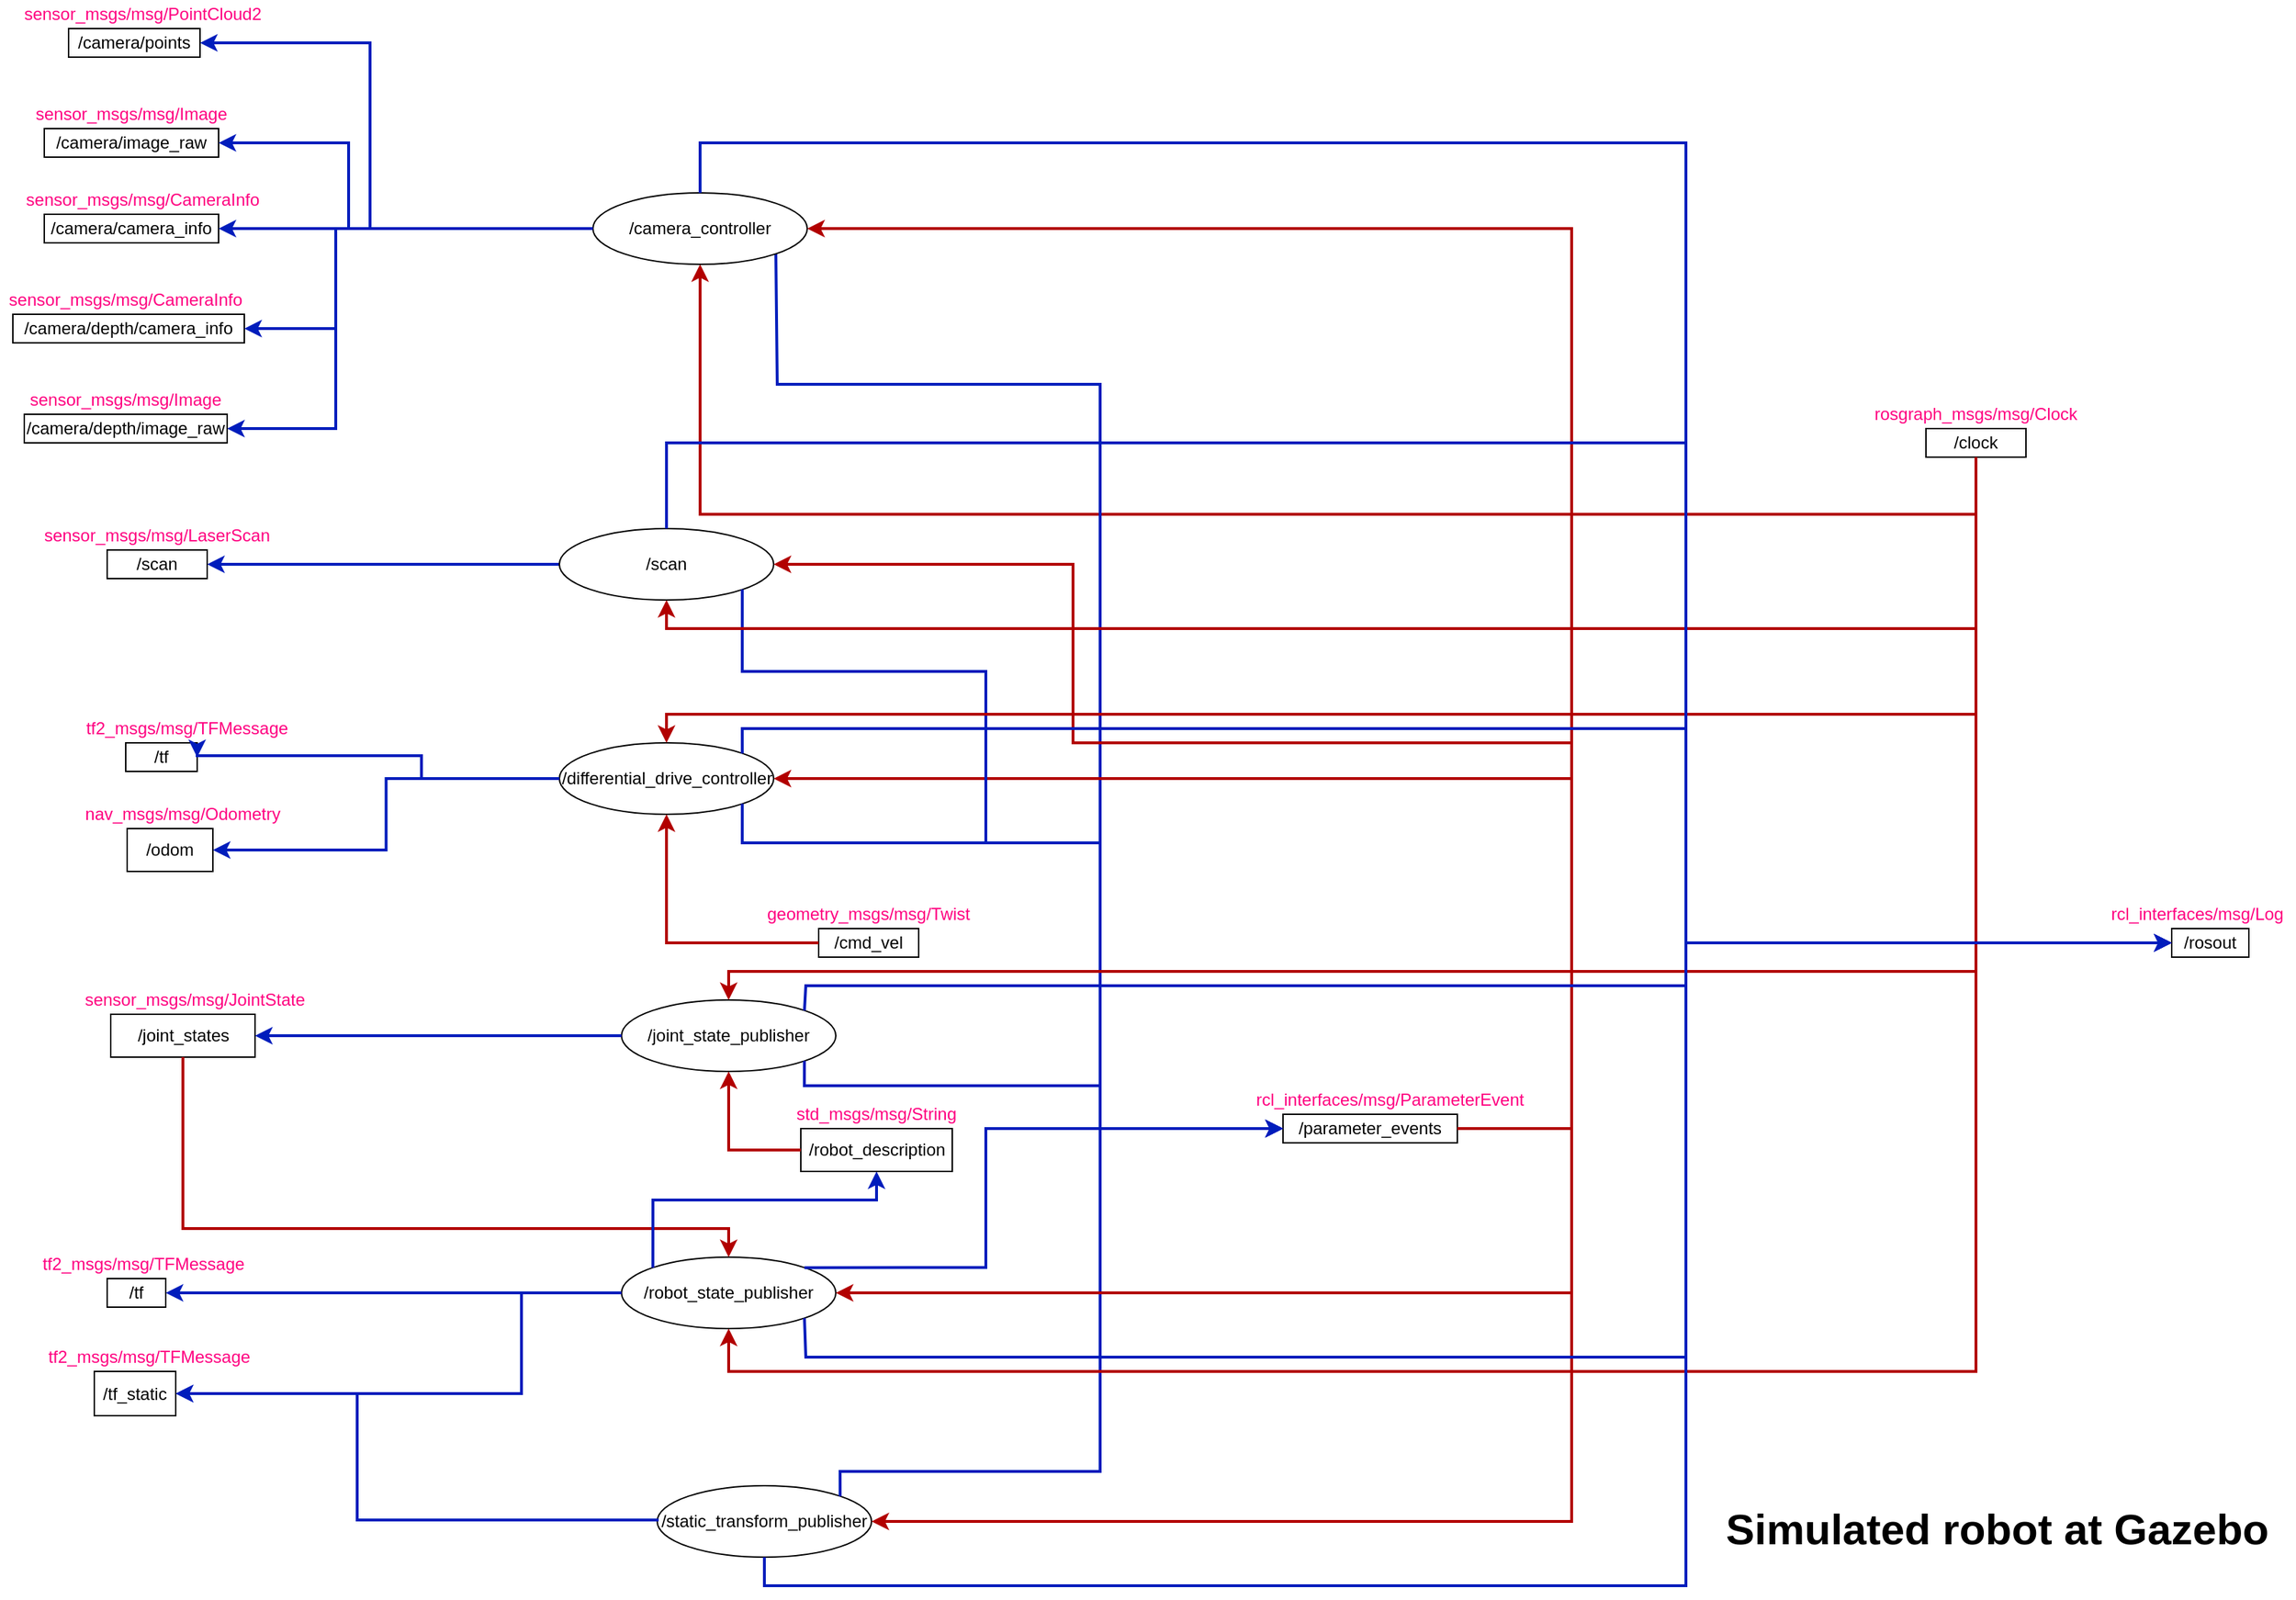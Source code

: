 <mxfile version="23.0.2" type="device">
  <diagram id="Xx9E0T2Yht3KkegQIIjF" name="Page-1">
    <mxGraphModel dx="2347" dy="1409" grid="1" gridSize="10" guides="1" tooltips="1" connect="1" arrows="1" fold="1" page="1" pageScale="1" pageWidth="827" pageHeight="1169" math="0" shadow="0">
      <root>
        <mxCell id="0" />
        <mxCell id="1" parent="0" />
        <mxCell id="ATFC-mPNL5_b1RBavr3u-8" value="&lt;span style=&quot;font-size: 30px;&quot;&gt;&lt;b style=&quot;font-size: 30px;&quot;&gt;Simulated robot at Gazebo&lt;/b&gt;&lt;/span&gt;" style="text;html=1;strokeColor=none;fillColor=none;align=center;verticalAlign=middle;whiteSpace=wrap;rounded=0;fontSize=30;" parent="1" vertex="1">
          <mxGeometry x="1241" y="1060" width="394" height="60" as="geometry" />
        </mxCell>
        <mxCell id="5PvRvrnBs6BkQdJpTkBt-158" style="edgeStyle=orthogonalEdgeStyle;curved=0;rounded=0;orthogonalLoop=1;jettySize=auto;html=1;exitX=0;exitY=0.5;exitDx=0;exitDy=0;strokeWidth=2;fillColor=#0050ef;strokeColor=#001DBC;entryX=1;entryY=0.5;entryDx=0;entryDy=0;" parent="1" source="5PvRvrnBs6BkQdJpTkBt-2" target="5PvRvrnBs6BkQdJpTkBt-61" edge="1">
          <mxGeometry relative="1" as="geometry">
            <mxPoint x="223.75" y="360" as="targetPoint" />
            <Array as="points">
              <mxPoint x="215" y="415" />
              <mxPoint x="215" y="415" />
            </Array>
          </mxGeometry>
        </mxCell>
        <mxCell id="5PvRvrnBs6BkQdJpTkBt-2" value="" style="ellipse;whiteSpace=wrap;html=1;strokeWidth=1;" parent="1" vertex="1">
          <mxGeometry x="431.5" y="390" width="150" height="50" as="geometry" />
        </mxCell>
        <mxCell id="5PvRvrnBs6BkQdJpTkBt-3" value="/scan" style="text;html=1;strokeColor=none;fillColor=none;align=center;verticalAlign=middle;whiteSpace=wrap;rounded=0;" parent="1" vertex="1">
          <mxGeometry x="464" y="405" width="85" height="20" as="geometry" />
        </mxCell>
        <mxCell id="5PvRvrnBs6BkQdJpTkBt-159" style="edgeStyle=orthogonalEdgeStyle;curved=0;rounded=0;orthogonalLoop=1;jettySize=auto;html=1;strokeWidth=2;fillColor=#e51400;strokeColor=#B20000;exitX=0.5;exitY=1;exitDx=0;exitDy=0;entryX=0.5;entryY=1;entryDx=0;entryDy=0;" parent="1" source="WkDUcd401ZdPSmuAqSBH-52" target="WkDUcd401ZdPSmuAqSBH-31" edge="1">
          <mxGeometry relative="1" as="geometry">
            <Array as="points">
              <mxPoint x="1423" y="380" />
              <mxPoint x="530" y="380" />
            </Array>
            <mxPoint x="1510" y="425" as="sourcePoint" />
            <mxPoint x="1160" y="425" as="targetPoint" />
          </mxGeometry>
        </mxCell>
        <mxCell id="5PvRvrnBs6BkQdJpTkBt-61" value="&lt;div style=&quot;text-align: left&quot;&gt;&lt;span&gt;&lt;font face=&quot;calibri, calibri_embeddedfont, calibri_msfontservice, sans-serif&quot;&gt;/scan&lt;/font&gt;&lt;/span&gt;&lt;/div&gt;" style="rounded=0;whiteSpace=wrap;html=1;" parent="1" vertex="1">
          <mxGeometry x="115" y="405" width="70" height="20" as="geometry" />
        </mxCell>
        <mxCell id="5PvRvrnBs6BkQdJpTkBt-62" value="sensor_msgs/msg/LaserScan" style="text;html=1;strokeColor=none;fillColor=none;align=center;verticalAlign=middle;whiteSpace=wrap;rounded=0;fontColor=#FF0080;" parent="1" vertex="1">
          <mxGeometry x="67" y="385" width="166" height="20" as="geometry" />
        </mxCell>
        <mxCell id="5PvRvrnBs6BkQdJpTkBt-170" style="edgeStyle=orthogonalEdgeStyle;curved=1;rounded=0;orthogonalLoop=1;jettySize=auto;html=1;exitX=1;exitY=0.75;exitDx=0;exitDy=0;entryX=1.013;entryY=0.344;entryDx=0;entryDy=0;entryPerimeter=0;strokeWidth=2;fillColor=#e51400;strokeColor=#B20000;" parent="1" edge="1">
          <mxGeometry relative="1" as="geometry">
            <Array as="points">
              <mxPoint x="940" y="820" />
              <mxPoint x="940" y="883" />
            </Array>
            <mxPoint x="890.04" y="882.98" as="targetPoint" />
          </mxGeometry>
        </mxCell>
        <mxCell id="WkDUcd401ZdPSmuAqSBH-6" value="/differential_drive_controller" style="ellipse;whiteSpace=wrap;html=1;strokeWidth=1;" parent="1" vertex="1">
          <mxGeometry x="431.5" y="540" width="150" height="50" as="geometry" />
        </mxCell>
        <mxCell id="WkDUcd401ZdPSmuAqSBH-11" value="/odom" style="rounded=0;whiteSpace=wrap;html=1;" parent="1" vertex="1">
          <mxGeometry x="129" y="600" width="60" height="30" as="geometry" />
        </mxCell>
        <mxCell id="WkDUcd401ZdPSmuAqSBH-13" value="nav_msgs/msg/Odometry" style="text;html=1;strokeColor=none;fillColor=none;align=center;verticalAlign=middle;whiteSpace=wrap;rounded=0;fontColor=#FF0080;" parent="1" vertex="1">
          <mxGeometry x="85" y="580" width="166" height="20" as="geometry" />
        </mxCell>
        <mxCell id="WkDUcd401ZdPSmuAqSBH-14" value="/tf" style="rounded=0;whiteSpace=wrap;html=1;" parent="1" vertex="1">
          <mxGeometry x="128" y="540" width="50" height="20" as="geometry" />
        </mxCell>
        <mxCell id="WkDUcd401ZdPSmuAqSBH-16" value="tf2_msgs/msg/TFMessage" style="text;html=1;strokeColor=none;fillColor=none;align=center;verticalAlign=middle;whiteSpace=wrap;rounded=0;fontColor=#FF0080;" parent="1" vertex="1">
          <mxGeometry x="88" y="520" width="166" height="20" as="geometry" />
        </mxCell>
        <mxCell id="WkDUcd401ZdPSmuAqSBH-23" style="edgeStyle=orthogonalEdgeStyle;curved=0;rounded=0;orthogonalLoop=1;jettySize=auto;html=1;strokeWidth=2;fillColor=#0050ef;strokeColor=#001DBC;entryX=0;entryY=0.5;entryDx=0;entryDy=0;exitX=1;exitY=1;exitDx=0;exitDy=0;" parent="1" source="WkDUcd401ZdPSmuAqSBH-31" target="WkDUcd401ZdPSmuAqSBH-54" edge="1">
          <mxGeometry relative="1" as="geometry">
            <mxPoint x="844" y="289.23" as="targetPoint" />
            <Array as="points">
              <mxPoint x="584" y="289" />
              <mxPoint x="810" y="289" />
              <mxPoint x="810" y="810" />
            </Array>
            <mxPoint x="570" y="280" as="sourcePoint" />
          </mxGeometry>
        </mxCell>
        <mxCell id="WkDUcd401ZdPSmuAqSBH-31" value="/camera_controller" style="ellipse;whiteSpace=wrap;html=1;strokeWidth=1;" parent="1" vertex="1">
          <mxGeometry x="455" y="155" width="150" height="50" as="geometry" />
        </mxCell>
        <mxCell id="WkDUcd401ZdPSmuAqSBH-33" value="/camera/camera_info" style="rounded=0;whiteSpace=wrap;html=1;" parent="1" vertex="1">
          <mxGeometry x="71" y="170" width="122" height="20" as="geometry" />
        </mxCell>
        <mxCell id="WkDUcd401ZdPSmuAqSBH-34" value="sensor_msgs/msg/CameraInfo" style="text;html=1;strokeColor=none;fillColor=none;align=center;verticalAlign=middle;whiteSpace=wrap;rounded=0;fontColor=#FF0080;" parent="1" vertex="1">
          <mxGeometry x="57" y="150" width="166" height="20" as="geometry" />
        </mxCell>
        <mxCell id="WkDUcd401ZdPSmuAqSBH-35" value="/camera/depth/camera_info" style="rounded=0;whiteSpace=wrap;html=1;" parent="1" vertex="1">
          <mxGeometry x="49" y="240" width="162" height="20" as="geometry" />
        </mxCell>
        <mxCell id="WkDUcd401ZdPSmuAqSBH-36" value="sensor_msgs/msg/CameraInfo" style="text;html=1;strokeColor=none;fillColor=none;align=center;verticalAlign=middle;whiteSpace=wrap;rounded=0;fontColor=#FF0080;" parent="1" vertex="1">
          <mxGeometry x="45" y="220" width="166" height="20" as="geometry" />
        </mxCell>
        <mxCell id="WkDUcd401ZdPSmuAqSBH-37" value="/camera/depth/image_raw" style="rounded=0;whiteSpace=wrap;html=1;" parent="1" vertex="1">
          <mxGeometry x="57" y="310" width="142" height="20" as="geometry" />
        </mxCell>
        <mxCell id="WkDUcd401ZdPSmuAqSBH-38" value="sensor_msgs/msg/Image" style="text;html=1;strokeColor=none;fillColor=none;align=center;verticalAlign=middle;whiteSpace=wrap;rounded=0;fontColor=#FF0080;" parent="1" vertex="1">
          <mxGeometry x="45" y="290" width="166" height="20" as="geometry" />
        </mxCell>
        <mxCell id="WkDUcd401ZdPSmuAqSBH-39" value="/camera/image_raw" style="rounded=0;whiteSpace=wrap;html=1;" parent="1" vertex="1">
          <mxGeometry x="71" y="110" width="122" height="20" as="geometry" />
        </mxCell>
        <mxCell id="WkDUcd401ZdPSmuAqSBH-40" value="sensor_msgs/msg/Image" style="text;html=1;strokeColor=none;fillColor=none;align=center;verticalAlign=middle;whiteSpace=wrap;rounded=0;fontColor=#FF0080;" parent="1" vertex="1">
          <mxGeometry x="49" y="90" width="166" height="20" as="geometry" />
        </mxCell>
        <mxCell id="WkDUcd401ZdPSmuAqSBH-41" value="/camera/points" style="rounded=0;whiteSpace=wrap;html=1;" parent="1" vertex="1">
          <mxGeometry x="88" y="40" width="92" height="20" as="geometry" />
        </mxCell>
        <mxCell id="WkDUcd401ZdPSmuAqSBH-42" value="sensor_msgs/msg/PointCloud2" style="text;html=1;strokeColor=none;fillColor=none;align=center;verticalAlign=middle;whiteSpace=wrap;rounded=0;fontColor=#FF0080;" parent="1" vertex="1">
          <mxGeometry x="40.0" y="20" width="200" height="20" as="geometry" />
        </mxCell>
        <mxCell id="WkDUcd401ZdPSmuAqSBH-49" value="/cmd_vel" style="rounded=0;whiteSpace=wrap;html=1;" parent="1" vertex="1">
          <mxGeometry x="613" y="670" width="70" height="20" as="geometry" />
        </mxCell>
        <mxCell id="WkDUcd401ZdPSmuAqSBH-50" value="geometry_msgs/msg/Twist" style="text;html=1;strokeColor=none;fillColor=none;align=center;verticalAlign=middle;whiteSpace=wrap;rounded=0;fontColor=#FF0080;" parent="1" vertex="1">
          <mxGeometry x="565" y="650" width="166" height="20" as="geometry" />
        </mxCell>
        <mxCell id="WkDUcd401ZdPSmuAqSBH-51" style="edgeStyle=orthogonalEdgeStyle;curved=0;rounded=0;orthogonalLoop=1;jettySize=auto;html=1;strokeWidth=2;fillColor=#e51400;strokeColor=#B20000;entryX=0.5;entryY=1;entryDx=0;entryDy=0;exitX=0;exitY=0.5;exitDx=0;exitDy=0;" parent="1" source="WkDUcd401ZdPSmuAqSBH-49" target="WkDUcd401ZdPSmuAqSBH-6" edge="1">
          <mxGeometry relative="1" as="geometry">
            <Array as="points">
              <mxPoint x="507" y="680" />
            </Array>
            <mxPoint x="595" y="700" as="sourcePoint" />
            <mxPoint x="505" y="620" as="targetPoint" />
          </mxGeometry>
        </mxCell>
        <mxCell id="WkDUcd401ZdPSmuAqSBH-52" value="/clock" style="rounded=0;whiteSpace=wrap;html=1;" parent="1" vertex="1">
          <mxGeometry x="1388" y="320" width="70" height="20" as="geometry" />
        </mxCell>
        <mxCell id="WkDUcd401ZdPSmuAqSBH-53" value="rosgraph_msgs/msg/Clock" style="text;html=1;strokeColor=none;fillColor=none;align=center;verticalAlign=middle;whiteSpace=wrap;rounded=0;fontColor=#FF0080;" parent="1" vertex="1">
          <mxGeometry x="1340" y="300" width="166" height="20" as="geometry" />
        </mxCell>
        <mxCell id="WkDUcd401ZdPSmuAqSBH-54" value="/parameter_events" style="rounded=0;whiteSpace=wrap;html=1;" parent="1" vertex="1">
          <mxGeometry x="938" y="800" width="122" height="20" as="geometry" />
        </mxCell>
        <mxCell id="WkDUcd401ZdPSmuAqSBH-55" value="rcl_interfaces/msg/ParameterEvent" style="text;html=1;strokeColor=none;fillColor=none;align=center;verticalAlign=middle;whiteSpace=wrap;rounded=0;fontColor=#FF0080;" parent="1" vertex="1">
          <mxGeometry x="908" y="780" width="210" height="20" as="geometry" />
        </mxCell>
        <mxCell id="WkDUcd401ZdPSmuAqSBH-66" style="edgeStyle=orthogonalEdgeStyle;curved=0;rounded=0;orthogonalLoop=1;jettySize=auto;html=1;strokeWidth=2;fillColor=#0050ef;strokeColor=#001DBC;entryX=1;entryY=0.5;entryDx=0;entryDy=0;exitX=0;exitY=0.5;exitDx=0;exitDy=0;" parent="1" source="WkDUcd401ZdPSmuAqSBH-31" target="WkDUcd401ZdPSmuAqSBH-39" edge="1">
          <mxGeometry relative="1" as="geometry">
            <mxPoint x="224.0" y="119.5" as="targetPoint" />
            <Array as="points">
              <mxPoint x="284" y="180" />
              <mxPoint x="284" y="120" />
            </Array>
            <mxPoint x="435" y="150" as="sourcePoint" />
          </mxGeometry>
        </mxCell>
        <mxCell id="WkDUcd401ZdPSmuAqSBH-67" style="edgeStyle=orthogonalEdgeStyle;curved=0;rounded=0;orthogonalLoop=1;jettySize=auto;html=1;strokeWidth=2;fillColor=#0050ef;strokeColor=#001DBC;exitX=0;exitY=0.5;exitDx=0;exitDy=0;entryX=1;entryY=0.5;entryDx=0;entryDy=0;" parent="1" source="WkDUcd401ZdPSmuAqSBH-31" target="WkDUcd401ZdPSmuAqSBH-33" edge="1">
          <mxGeometry relative="1" as="geometry">
            <mxPoint x="225" y="180" as="targetPoint" />
            <Array as="points">
              <mxPoint x="255" y="180" />
              <mxPoint x="255" y="180" />
            </Array>
            <mxPoint x="415" y="180" as="sourcePoint" />
          </mxGeometry>
        </mxCell>
        <mxCell id="WkDUcd401ZdPSmuAqSBH-68" style="edgeStyle=orthogonalEdgeStyle;curved=0;rounded=0;orthogonalLoop=1;jettySize=auto;html=1;strokeWidth=2;fillColor=#0050ef;strokeColor=#001DBC;entryX=1;entryY=0.5;entryDx=0;entryDy=0;exitX=0;exitY=0.5;exitDx=0;exitDy=0;" parent="1" source="WkDUcd401ZdPSmuAqSBH-31" target="WkDUcd401ZdPSmuAqSBH-35" edge="1">
          <mxGeometry relative="1" as="geometry">
            <mxPoint x="225" y="250" as="targetPoint" />
            <Array as="points">
              <mxPoint x="275" y="180" />
              <mxPoint x="275" y="250" />
            </Array>
            <mxPoint x="525.0" y="249.5" as="sourcePoint" />
          </mxGeometry>
        </mxCell>
        <mxCell id="WkDUcd401ZdPSmuAqSBH-69" style="edgeStyle=orthogonalEdgeStyle;curved=0;rounded=0;orthogonalLoop=1;jettySize=auto;html=1;strokeWidth=2;fillColor=#0050ef;strokeColor=#001DBC;entryX=1;entryY=0.5;entryDx=0;entryDy=0;exitX=0;exitY=0.5;exitDx=0;exitDy=0;" parent="1" source="WkDUcd401ZdPSmuAqSBH-31" target="WkDUcd401ZdPSmuAqSBH-37" edge="1">
          <mxGeometry relative="1" as="geometry">
            <mxPoint x="215.0" y="319.5" as="targetPoint" />
            <Array as="points">
              <mxPoint x="275" y="180" />
              <mxPoint x="275" y="320" />
            </Array>
            <mxPoint x="435" y="200" as="sourcePoint" />
          </mxGeometry>
        </mxCell>
        <mxCell id="WkDUcd401ZdPSmuAqSBH-70" style="edgeStyle=orthogonalEdgeStyle;curved=0;rounded=0;orthogonalLoop=1;jettySize=auto;html=1;strokeWidth=2;fillColor=#0050ef;strokeColor=#001DBC;entryX=1;entryY=0.5;entryDx=0;entryDy=0;exitX=0;exitY=0.5;exitDx=0;exitDy=0;" parent="1" source="WkDUcd401ZdPSmuAqSBH-31" target="WkDUcd401ZdPSmuAqSBH-41" edge="1">
          <mxGeometry relative="1" as="geometry">
            <mxPoint x="239.0" y="49.5" as="targetPoint" />
            <Array as="points">
              <mxPoint x="299" y="180" />
              <mxPoint x="299" y="50" />
            </Array>
            <mxPoint x="525" y="110" as="sourcePoint" />
          </mxGeometry>
        </mxCell>
        <mxCell id="WkDUcd401ZdPSmuAqSBH-71" style="edgeStyle=orthogonalEdgeStyle;curved=0;rounded=0;orthogonalLoop=1;jettySize=auto;html=1;strokeWidth=2;fillColor=#0050ef;strokeColor=#001DBC;entryX=1;entryY=0.5;entryDx=0;entryDy=0;exitX=0;exitY=0.5;exitDx=0;exitDy=0;" parent="1" source="WkDUcd401ZdPSmuAqSBH-6" target="WkDUcd401ZdPSmuAqSBH-14" edge="1">
          <mxGeometry relative="1" as="geometry">
            <mxPoint x="178" y="549.41" as="targetPoint" />
            <Array as="points">
              <mxPoint x="335" y="565" />
              <mxPoint x="335" y="549" />
              <mxPoint x="178" y="549" />
            </Array>
            <mxPoint x="488" y="549.41" as="sourcePoint" />
          </mxGeometry>
        </mxCell>
        <mxCell id="WkDUcd401ZdPSmuAqSBH-72" style="edgeStyle=orthogonalEdgeStyle;curved=0;rounded=0;orthogonalLoop=1;jettySize=auto;html=1;strokeWidth=2;fillColor=#0050ef;strokeColor=#001DBC;entryX=1;entryY=0.5;entryDx=0;entryDy=0;exitX=0;exitY=0.5;exitDx=0;exitDy=0;" parent="1" source="WkDUcd401ZdPSmuAqSBH-6" target="WkDUcd401ZdPSmuAqSBH-11" edge="1">
          <mxGeometry relative="1" as="geometry">
            <mxPoint x="193" y="614.86" as="targetPoint" />
            <Array as="points" />
            <mxPoint x="503" y="614.86" as="sourcePoint" />
          </mxGeometry>
        </mxCell>
        <mxCell id="WkDUcd401ZdPSmuAqSBH-73" value="/joint_state_publisher" style="ellipse;whiteSpace=wrap;html=1;strokeWidth=1;" parent="1" vertex="1">
          <mxGeometry x="475" y="720" width="150" height="50" as="geometry" />
        </mxCell>
        <mxCell id="WkDUcd401ZdPSmuAqSBH-74" value="/joint_states" style="rounded=0;whiteSpace=wrap;html=1;" parent="1" vertex="1">
          <mxGeometry x="117.5" y="730" width="101" height="30" as="geometry" />
        </mxCell>
        <mxCell id="WkDUcd401ZdPSmuAqSBH-75" value="sensor_msgs/msg/JointState&lt;br&gt;" style="text;html=1;strokeColor=none;fillColor=none;align=center;verticalAlign=middle;whiteSpace=wrap;rounded=0;fontColor=#FF0080;" parent="1" vertex="1">
          <mxGeometry x="88" y="710" width="177" height="20" as="geometry" />
        </mxCell>
        <mxCell id="WkDUcd401ZdPSmuAqSBH-76" value="/robot_description" style="rounded=0;whiteSpace=wrap;html=1;" parent="1" vertex="1">
          <mxGeometry x="600.5" y="810" width="106" height="30" as="geometry" />
        </mxCell>
        <mxCell id="WkDUcd401ZdPSmuAqSBH-77" value="std_msgs/msg/String" style="text;html=1;strokeColor=none;fillColor=none;align=center;verticalAlign=middle;whiteSpace=wrap;rounded=0;fontColor=#FF0080;" parent="1" vertex="1">
          <mxGeometry x="565" y="790" width="177" height="20" as="geometry" />
        </mxCell>
        <mxCell id="WkDUcd401ZdPSmuAqSBH-78" style="edgeStyle=orthogonalEdgeStyle;curved=0;rounded=0;orthogonalLoop=1;jettySize=auto;html=1;strokeWidth=2;fillColor=#e51400;strokeColor=#B20000;entryX=0.5;entryY=1;entryDx=0;entryDy=0;exitX=0;exitY=0.5;exitDx=0;exitDy=0;" parent="1" source="WkDUcd401ZdPSmuAqSBH-76" target="WkDUcd401ZdPSmuAqSBH-73" edge="1">
          <mxGeometry relative="1" as="geometry">
            <Array as="points">
              <mxPoint x="550" y="825" />
            </Array>
            <mxPoint x="859" y="890" as="sourcePoint" />
            <mxPoint x="509" y="890" as="targetPoint" />
          </mxGeometry>
        </mxCell>
        <mxCell id="WkDUcd401ZdPSmuAqSBH-79" style="edgeStyle=orthogonalEdgeStyle;curved=0;rounded=0;orthogonalLoop=1;jettySize=auto;html=1;strokeWidth=2;fillColor=#0050ef;strokeColor=#001DBC;entryX=1;entryY=0.5;entryDx=0;entryDy=0;exitX=0;exitY=0.5;exitDx=0;exitDy=0;" parent="1" source="WkDUcd401ZdPSmuAqSBH-73" target="WkDUcd401ZdPSmuAqSBH-74" edge="1">
          <mxGeometry relative="1" as="geometry">
            <mxPoint x="239" y="750" as="targetPoint" />
            <Array as="points">
              <mxPoint x="345" y="745" />
              <mxPoint x="345" y="745" />
            </Array>
            <mxPoint x="549" y="750" as="sourcePoint" />
          </mxGeometry>
        </mxCell>
        <mxCell id="WkDUcd401ZdPSmuAqSBH-80" value="/robot_state_publisher" style="ellipse;whiteSpace=wrap;html=1;strokeWidth=1;" parent="1" vertex="1">
          <mxGeometry x="475" y="900" width="150" height="50" as="geometry" />
        </mxCell>
        <mxCell id="WkDUcd401ZdPSmuAqSBH-81" style="edgeStyle=orthogonalEdgeStyle;curved=0;rounded=0;orthogonalLoop=1;jettySize=auto;html=1;strokeWidth=2;fillColor=#e51400;strokeColor=#B20000;entryX=0.5;entryY=0;entryDx=0;entryDy=0;exitX=0.5;exitY=1;exitDx=0;exitDy=0;" parent="1" source="WkDUcd401ZdPSmuAqSBH-74" target="WkDUcd401ZdPSmuAqSBH-80" edge="1">
          <mxGeometry relative="1" as="geometry">
            <Array as="points">
              <mxPoint x="168" y="880" />
              <mxPoint x="550" y="880" />
            </Array>
            <mxPoint x="295" y="810" as="sourcePoint" />
            <mxPoint x="544.12" y="880" as="targetPoint" />
          </mxGeometry>
        </mxCell>
        <mxCell id="WkDUcd401ZdPSmuAqSBH-82" value="/tf" style="rounded=0;whiteSpace=wrap;html=1;" parent="1" vertex="1">
          <mxGeometry x="115" y="915" width="41" height="20" as="geometry" />
        </mxCell>
        <mxCell id="WkDUcd401ZdPSmuAqSBH-83" value="/tf_static" style="rounded=0;whiteSpace=wrap;html=1;" parent="1" vertex="1">
          <mxGeometry x="106" y="980" width="57" height="31" as="geometry" />
        </mxCell>
        <mxCell id="WkDUcd401ZdPSmuAqSBH-84" value="tf2_msgs/msg/TFMessage" style="text;html=1;strokeColor=none;fillColor=none;align=center;verticalAlign=middle;whiteSpace=wrap;rounded=0;fontColor=#FF0080;" parent="1" vertex="1">
          <mxGeometry x="51.5" y="895" width="177" height="20" as="geometry" />
        </mxCell>
        <mxCell id="WkDUcd401ZdPSmuAqSBH-86" value="tf2_msgs/msg/TFMessage" style="text;html=1;strokeColor=none;fillColor=none;align=center;verticalAlign=middle;whiteSpace=wrap;rounded=0;fontColor=#FF0080;" parent="1" vertex="1">
          <mxGeometry x="56" y="960" width="177" height="20" as="geometry" />
        </mxCell>
        <mxCell id="WkDUcd401ZdPSmuAqSBH-87" style="edgeStyle=orthogonalEdgeStyle;curved=0;rounded=0;orthogonalLoop=1;jettySize=auto;html=1;strokeWidth=2;fillColor=#0050ef;strokeColor=#001DBC;entryX=1;entryY=0.5;entryDx=0;entryDy=0;exitX=0;exitY=0.5;exitDx=0;exitDy=0;" parent="1" source="WkDUcd401ZdPSmuAqSBH-80" target="WkDUcd401ZdPSmuAqSBH-82" edge="1">
          <mxGeometry relative="1" as="geometry">
            <mxPoint x="165" y="924.76" as="targetPoint" />
            <Array as="points" />
            <mxPoint x="475" y="924.76" as="sourcePoint" />
          </mxGeometry>
        </mxCell>
        <mxCell id="WkDUcd401ZdPSmuAqSBH-88" style="edgeStyle=orthogonalEdgeStyle;curved=0;rounded=0;orthogonalLoop=1;jettySize=auto;html=1;strokeWidth=2;fillColor=#0050ef;strokeColor=#001DBC;entryX=0.5;entryY=1;entryDx=0;entryDy=0;exitX=0;exitY=0;exitDx=0;exitDy=0;" parent="1" source="WkDUcd401ZdPSmuAqSBH-80" target="WkDUcd401ZdPSmuAqSBH-76" edge="1">
          <mxGeometry relative="1" as="geometry">
            <mxPoint x="536.12" y="1000" as="targetPoint" />
            <Array as="points">
              <mxPoint x="497" y="860" />
              <mxPoint x="653" y="860" />
            </Array>
            <mxPoint x="590" y="880" as="sourcePoint" />
          </mxGeometry>
        </mxCell>
        <mxCell id="WkDUcd401ZdPSmuAqSBH-89" style="edgeStyle=orthogonalEdgeStyle;curved=0;rounded=0;orthogonalLoop=1;jettySize=auto;html=1;strokeWidth=2;fillColor=#0050ef;strokeColor=#001DBC;entryX=1;entryY=0.5;entryDx=0;entryDy=0;exitX=0;exitY=0.5;exitDx=0;exitDy=0;" parent="1" source="WkDUcd401ZdPSmuAqSBH-80" target="WkDUcd401ZdPSmuAqSBH-83" edge="1">
          <mxGeometry relative="1" as="geometry">
            <mxPoint x="251" y="980" as="targetPoint" />
            <Array as="points">
              <mxPoint x="405" y="925" />
              <mxPoint x="405" y="996" />
            </Array>
            <mxPoint x="561" y="980" as="sourcePoint" />
          </mxGeometry>
        </mxCell>
        <mxCell id="WkDUcd401ZdPSmuAqSBH-90" value="/static_transform_publisher" style="ellipse;whiteSpace=wrap;html=1;strokeWidth=1;" parent="1" vertex="1">
          <mxGeometry x="500" y="1060" width="150" height="50" as="geometry" />
        </mxCell>
        <mxCell id="WkDUcd401ZdPSmuAqSBH-91" style="edgeStyle=orthogonalEdgeStyle;curved=0;rounded=0;orthogonalLoop=1;jettySize=auto;html=1;strokeWidth=2;fillColor=#0050ef;strokeColor=#001DBC;entryX=1;entryY=0.5;entryDx=0;entryDy=0;exitX=0;exitY=0.5;exitDx=0;exitDy=0;" parent="1" source="WkDUcd401ZdPSmuAqSBH-90" target="WkDUcd401ZdPSmuAqSBH-83" edge="1">
          <mxGeometry relative="1" as="geometry">
            <mxPoint x="154" y="1084.52" as="targetPoint" />
            <Array as="points">
              <mxPoint x="290" y="1084" />
              <mxPoint x="290" y="996" />
            </Array>
            <mxPoint x="464" y="1084.52" as="sourcePoint" />
          </mxGeometry>
        </mxCell>
        <mxCell id="WkDUcd401ZdPSmuAqSBH-92" style="edgeStyle=orthogonalEdgeStyle;curved=0;rounded=0;orthogonalLoop=1;jettySize=auto;html=1;strokeWidth=2;fillColor=#e51400;strokeColor=#B20000;entryX=1;entryY=0.5;entryDx=0;entryDy=0;exitX=1;exitY=0.5;exitDx=0;exitDy=0;" parent="1" source="WkDUcd401ZdPSmuAqSBH-54" target="WkDUcd401ZdPSmuAqSBH-90" edge="1">
          <mxGeometry relative="1" as="geometry">
            <Array as="points">
              <mxPoint x="1140" y="810" />
              <mxPoint x="1140" y="1085" />
            </Array>
            <mxPoint x="1050" y="1090" as="sourcePoint" />
            <mxPoint x="700" y="1090" as="targetPoint" />
          </mxGeometry>
        </mxCell>
        <mxCell id="WkDUcd401ZdPSmuAqSBH-93" style="edgeStyle=orthogonalEdgeStyle;curved=0;rounded=0;orthogonalLoop=1;jettySize=auto;html=1;strokeWidth=2;fillColor=#0050ef;strokeColor=#001DBC;entryX=0;entryY=0.5;entryDx=0;entryDy=0;exitX=1;exitY=0;exitDx=0;exitDy=0;" parent="1" source="WkDUcd401ZdPSmuAqSBH-90" target="WkDUcd401ZdPSmuAqSBH-54" edge="1">
          <mxGeometry relative="1" as="geometry">
            <mxPoint x="690" y="950" as="targetPoint" />
            <Array as="points">
              <mxPoint x="628" y="1050" />
              <mxPoint x="810" y="1050" />
              <mxPoint x="810" y="810" />
            </Array>
            <mxPoint x="1000" y="950" as="sourcePoint" />
          </mxGeometry>
        </mxCell>
        <mxCell id="WkDUcd401ZdPSmuAqSBH-94" style="edgeStyle=orthogonalEdgeStyle;curved=0;rounded=0;orthogonalLoop=1;jettySize=auto;html=1;strokeWidth=2;fillColor=#0050ef;strokeColor=#001DBC;entryX=0;entryY=0.5;entryDx=0;entryDy=0;exitX=1;exitY=0;exitDx=0;exitDy=0;" parent="1" source="WkDUcd401ZdPSmuAqSBH-80" target="WkDUcd401ZdPSmuAqSBH-54" edge="1">
          <mxGeometry relative="1" as="geometry">
            <mxPoint x="788" y="719.67" as="targetPoint" />
            <Array as="points">
              <mxPoint x="730" y="907" />
              <mxPoint x="730" y="810" />
            </Array>
            <mxPoint x="1098" y="719.67" as="sourcePoint" />
          </mxGeometry>
        </mxCell>
        <mxCell id="WkDUcd401ZdPSmuAqSBH-95" style="edgeStyle=orthogonalEdgeStyle;curved=0;rounded=0;orthogonalLoop=1;jettySize=auto;html=1;strokeWidth=2;fillColor=#e51400;strokeColor=#B20000;entryX=1;entryY=0.5;entryDx=0;entryDy=0;exitX=1;exitY=0.5;exitDx=0;exitDy=0;" parent="1" source="WkDUcd401ZdPSmuAqSBH-54" target="WkDUcd401ZdPSmuAqSBH-80" edge="1">
          <mxGeometry relative="1" as="geometry">
            <Array as="points">
              <mxPoint x="1140" y="810" />
              <mxPoint x="1140" y="925" />
            </Array>
            <mxPoint x="1060" y="950" as="sourcePoint" />
            <mxPoint x="710" y="950" as="targetPoint" />
          </mxGeometry>
        </mxCell>
        <mxCell id="WkDUcd401ZdPSmuAqSBH-96" style="edgeStyle=orthogonalEdgeStyle;curved=0;rounded=0;orthogonalLoop=1;jettySize=auto;html=1;strokeWidth=2;fillColor=#0050ef;strokeColor=#001DBC;entryX=0;entryY=0.5;entryDx=0;entryDy=0;exitX=1;exitY=1;exitDx=0;exitDy=0;" parent="1" source="WkDUcd401ZdPSmuAqSBH-73" target="WkDUcd401ZdPSmuAqSBH-54" edge="1">
          <mxGeometry relative="1" as="geometry">
            <mxPoint x="788" y="729.05" as="targetPoint" />
            <Array as="points">
              <mxPoint x="603" y="780" />
              <mxPoint x="810" y="780" />
              <mxPoint x="810" y="810" />
            </Array>
            <mxPoint x="1098" y="729.05" as="sourcePoint" />
          </mxGeometry>
        </mxCell>
        <mxCell id="WkDUcd401ZdPSmuAqSBH-97" style="edgeStyle=orthogonalEdgeStyle;curved=0;rounded=0;orthogonalLoop=1;jettySize=auto;html=1;strokeWidth=2;fillColor=#e51400;strokeColor=#B20000;entryX=1;entryY=0.5;entryDx=0;entryDy=0;exitX=1;exitY=0.5;exitDx=0;exitDy=0;" parent="1" source="WkDUcd401ZdPSmuAqSBH-54" target="WkDUcd401ZdPSmuAqSBH-6" edge="1">
          <mxGeometry relative="1" as="geometry">
            <Array as="points">
              <mxPoint x="1140" y="810" />
              <mxPoint x="1140" y="565" />
            </Array>
            <mxPoint x="963" y="560" as="sourcePoint" />
            <mxPoint x="613" y="560" as="targetPoint" />
          </mxGeometry>
        </mxCell>
        <mxCell id="WkDUcd401ZdPSmuAqSBH-98" style="edgeStyle=orthogonalEdgeStyle;curved=0;rounded=0;orthogonalLoop=1;jettySize=auto;html=1;strokeWidth=2;fillColor=#0050ef;strokeColor=#001DBC;entryX=0;entryY=0.5;entryDx=0;entryDy=0;exitX=1;exitY=1;exitDx=0;exitDy=0;" parent="1" source="WkDUcd401ZdPSmuAqSBH-6" target="WkDUcd401ZdPSmuAqSBH-54" edge="1">
          <mxGeometry relative="1" as="geometry">
            <mxPoint x="827" y="670" as="targetPoint" />
            <Array as="points">
              <mxPoint x="560" y="610" />
              <mxPoint x="810" y="610" />
              <mxPoint x="810" y="810" />
            </Array>
            <mxPoint x="1137" y="670" as="sourcePoint" />
          </mxGeometry>
        </mxCell>
        <mxCell id="WkDUcd401ZdPSmuAqSBH-99" style="edgeStyle=orthogonalEdgeStyle;curved=0;rounded=0;orthogonalLoop=1;jettySize=auto;html=1;strokeWidth=2;fillColor=#e51400;strokeColor=#B20000;entryX=1;entryY=0.5;entryDx=0;entryDy=0;exitX=1;exitY=0.5;exitDx=0;exitDy=0;" parent="1" source="WkDUcd401ZdPSmuAqSBH-54" target="5PvRvrnBs6BkQdJpTkBt-2" edge="1">
          <mxGeometry relative="1" as="geometry">
            <Array as="points">
              <mxPoint x="1140" y="810" />
              <mxPoint x="1140" y="540" />
              <mxPoint x="791" y="540" />
              <mxPoint x="791" y="415" />
            </Array>
            <mxPoint x="950.5" y="414.52" as="sourcePoint" />
            <mxPoint x="600.5" y="414.52" as="targetPoint" />
          </mxGeometry>
        </mxCell>
        <mxCell id="WkDUcd401ZdPSmuAqSBH-100" style="edgeStyle=orthogonalEdgeStyle;curved=0;rounded=0;orthogonalLoop=1;jettySize=auto;html=1;strokeWidth=2;fillColor=#0050ef;strokeColor=#001DBC;entryX=0;entryY=0.5;entryDx=0;entryDy=0;exitX=1;exitY=1;exitDx=0;exitDy=0;" parent="1" source="5PvRvrnBs6BkQdJpTkBt-2" target="WkDUcd401ZdPSmuAqSBH-54" edge="1">
          <mxGeometry relative="1" as="geometry">
            <mxPoint x="890" y="744.6" as="targetPoint" />
            <Array as="points">
              <mxPoint x="560" y="490" />
              <mxPoint x="730" y="490" />
              <mxPoint x="730" y="610" />
              <mxPoint x="810" y="610" />
              <mxPoint x="810" y="810" />
            </Array>
            <mxPoint x="1200" y="744.6" as="sourcePoint" />
          </mxGeometry>
        </mxCell>
        <mxCell id="WkDUcd401ZdPSmuAqSBH-101" style="edgeStyle=orthogonalEdgeStyle;curved=0;rounded=0;orthogonalLoop=1;jettySize=auto;html=1;strokeWidth=2;fillColor=#e51400;strokeColor=#B20000;entryX=1;entryY=0.5;entryDx=0;entryDy=0;exitX=1;exitY=0.5;exitDx=0;exitDy=0;" parent="1" source="WkDUcd401ZdPSmuAqSBH-54" target="WkDUcd401ZdPSmuAqSBH-31" edge="1">
          <mxGeometry relative="1" as="geometry">
            <Array as="points">
              <mxPoint x="1140" y="810" />
              <mxPoint x="1140" y="180" />
            </Array>
            <mxPoint x="1090" y="750" as="sourcePoint" />
            <mxPoint x="625" y="190" as="targetPoint" />
          </mxGeometry>
        </mxCell>
        <mxCell id="WkDUcd401ZdPSmuAqSBH-103" style="edgeStyle=orthogonalEdgeStyle;curved=0;rounded=0;orthogonalLoop=1;jettySize=auto;html=1;strokeWidth=2;fillColor=#e51400;strokeColor=#B20000;exitX=0.5;exitY=1;exitDx=0;exitDy=0;entryX=0.5;entryY=1;entryDx=0;entryDy=0;" parent="1" source="WkDUcd401ZdPSmuAqSBH-52" target="5PvRvrnBs6BkQdJpTkBt-2" edge="1">
          <mxGeometry relative="1" as="geometry">
            <Array as="points">
              <mxPoint x="1423" y="460" />
              <mxPoint x="507" y="460" />
            </Array>
            <mxPoint x="1520" y="435" as="sourcePoint" />
            <mxPoint x="1170" y="435" as="targetPoint" />
          </mxGeometry>
        </mxCell>
        <mxCell id="WkDUcd401ZdPSmuAqSBH-104" style="edgeStyle=orthogonalEdgeStyle;curved=0;rounded=0;orthogonalLoop=1;jettySize=auto;html=1;strokeWidth=2;fillColor=#e51400;strokeColor=#B20000;exitX=0.5;exitY=1;exitDx=0;exitDy=0;entryX=0.5;entryY=1;entryDx=0;entryDy=0;" parent="1" source="WkDUcd401ZdPSmuAqSBH-52" target="WkDUcd401ZdPSmuAqSBH-80" edge="1">
          <mxGeometry relative="1" as="geometry">
            <Array as="points">
              <mxPoint x="1423" y="980" />
              <mxPoint x="550" y="980" />
            </Array>
            <mxPoint x="1353.5" y="630" as="sourcePoint" />
            <mxPoint x="1003.5" y="630" as="targetPoint" />
          </mxGeometry>
        </mxCell>
        <mxCell id="WkDUcd401ZdPSmuAqSBH-105" style="edgeStyle=orthogonalEdgeStyle;curved=0;rounded=0;orthogonalLoop=1;jettySize=auto;html=1;strokeWidth=2;fillColor=#e51400;strokeColor=#B20000;exitX=0.5;exitY=1;exitDx=0;exitDy=0;entryX=0.5;entryY=0;entryDx=0;entryDy=0;" parent="1" source="WkDUcd401ZdPSmuAqSBH-52" target="WkDUcd401ZdPSmuAqSBH-73" edge="1">
          <mxGeometry relative="1" as="geometry">
            <Array as="points">
              <mxPoint x="1423" y="700" />
              <mxPoint x="550" y="700" />
            </Array>
            <mxPoint x="1380" y="679.47" as="sourcePoint" />
            <mxPoint x="1030" y="679.47" as="targetPoint" />
          </mxGeometry>
        </mxCell>
        <mxCell id="WkDUcd401ZdPSmuAqSBH-106" style="edgeStyle=orthogonalEdgeStyle;curved=0;rounded=0;orthogonalLoop=1;jettySize=auto;html=1;strokeWidth=2;fillColor=#e51400;strokeColor=#B20000;exitX=0.5;exitY=1;exitDx=0;exitDy=0;entryX=0.5;entryY=0;entryDx=0;entryDy=0;" parent="1" source="WkDUcd401ZdPSmuAqSBH-52" target="WkDUcd401ZdPSmuAqSBH-6" edge="1">
          <mxGeometry relative="1" as="geometry">
            <Array as="points">
              <mxPoint x="1423" y="520" />
              <mxPoint x="507" y="520" />
            </Array>
            <mxPoint x="1510" y="564.47" as="sourcePoint" />
            <mxPoint x="1160" y="564.47" as="targetPoint" />
          </mxGeometry>
        </mxCell>
        <mxCell id="1j3mInvovo0tcs0GE_Rf-1" value="/rosout" style="rounded=0;whiteSpace=wrap;html=1;" vertex="1" parent="1">
          <mxGeometry x="1560" y="670" width="54" height="20" as="geometry" />
        </mxCell>
        <mxCell id="1j3mInvovo0tcs0GE_Rf-2" value="rcl_interfaces/msg/Log" style="text;html=1;strokeColor=none;fillColor=none;align=center;verticalAlign=middle;whiteSpace=wrap;rounded=0;fontColor=#FF0080;" vertex="1" parent="1">
          <mxGeometry x="1510" y="650" width="136" height="20" as="geometry" />
        </mxCell>
        <mxCell id="1j3mInvovo0tcs0GE_Rf-3" style="edgeStyle=orthogonalEdgeStyle;curved=0;rounded=0;orthogonalLoop=1;jettySize=auto;html=1;strokeWidth=2;fillColor=#0050ef;strokeColor=#001DBC;entryX=0;entryY=0.5;entryDx=0;entryDy=0;exitX=0.5;exitY=0;exitDx=0;exitDy=0;" edge="1" parent="1" source="WkDUcd401ZdPSmuAqSBH-31" target="1j3mInvovo0tcs0GE_Rf-1">
          <mxGeometry relative="1" as="geometry">
            <mxPoint x="1300" y="734.95" as="targetPoint" />
            <Array as="points">
              <mxPoint x="530" y="120" />
              <mxPoint x="1220" y="120" />
              <mxPoint x="1220" y="680" />
            </Array>
            <mxPoint x="1270" y="600" as="sourcePoint" />
          </mxGeometry>
        </mxCell>
        <mxCell id="1j3mInvovo0tcs0GE_Rf-4" style="edgeStyle=orthogonalEdgeStyle;curved=0;rounded=0;orthogonalLoop=1;jettySize=auto;html=1;strokeWidth=2;fillColor=#0050ef;strokeColor=#001DBC;entryX=0;entryY=0.5;entryDx=0;entryDy=0;exitX=0.5;exitY=0;exitDx=0;exitDy=0;" edge="1" parent="1" source="5PvRvrnBs6BkQdJpTkBt-2" target="1j3mInvovo0tcs0GE_Rf-1">
          <mxGeometry relative="1" as="geometry">
            <mxPoint x="1570" y="690" as="targetPoint" />
            <Array as="points">
              <mxPoint x="507" y="330" />
              <mxPoint x="1220" y="330" />
              <mxPoint x="1220" y="680" />
            </Array>
            <mxPoint x="540" y="165" as="sourcePoint" />
          </mxGeometry>
        </mxCell>
        <mxCell id="1j3mInvovo0tcs0GE_Rf-5" style="edgeStyle=orthogonalEdgeStyle;curved=0;rounded=0;orthogonalLoop=1;jettySize=auto;html=1;strokeWidth=2;fillColor=#0050ef;strokeColor=#001DBC;entryX=0;entryY=0.5;entryDx=0;entryDy=0;exitX=1;exitY=0;exitDx=0;exitDy=0;" edge="1" parent="1" source="WkDUcd401ZdPSmuAqSBH-6" target="1j3mInvovo0tcs0GE_Rf-1">
          <mxGeometry relative="1" as="geometry">
            <mxPoint x="1570" y="690" as="targetPoint" />
            <Array as="points">
              <mxPoint x="559" y="530" />
              <mxPoint x="1220" y="530" />
              <mxPoint x="1220" y="680" />
            </Array>
            <mxPoint x="517" y="400" as="sourcePoint" />
          </mxGeometry>
        </mxCell>
        <mxCell id="1j3mInvovo0tcs0GE_Rf-6" style="edgeStyle=orthogonalEdgeStyle;curved=0;rounded=0;orthogonalLoop=1;jettySize=auto;html=1;strokeWidth=2;fillColor=#0050ef;strokeColor=#001DBC;entryX=0;entryY=0.5;entryDx=0;entryDy=0;exitX=1;exitY=0;exitDx=0;exitDy=0;" edge="1" parent="1" source="WkDUcd401ZdPSmuAqSBH-73" target="1j3mInvovo0tcs0GE_Rf-1">
          <mxGeometry relative="1" as="geometry">
            <mxPoint x="1570" y="690" as="targetPoint" />
            <Array as="points">
              <mxPoint x="604" y="710" />
              <mxPoint x="1220" y="710" />
              <mxPoint x="1220" y="680" />
            </Array>
            <mxPoint x="670" y="550" as="sourcePoint" />
          </mxGeometry>
        </mxCell>
        <mxCell id="1j3mInvovo0tcs0GE_Rf-7" style="edgeStyle=orthogonalEdgeStyle;curved=0;rounded=0;orthogonalLoop=1;jettySize=auto;html=1;strokeWidth=2;fillColor=#0050ef;strokeColor=#001DBC;entryX=0;entryY=0.5;entryDx=0;entryDy=0;exitX=1;exitY=1;exitDx=0;exitDy=0;" edge="1" parent="1" source="WkDUcd401ZdPSmuAqSBH-80" target="1j3mInvovo0tcs0GE_Rf-1">
          <mxGeometry relative="1" as="geometry">
            <mxPoint x="1570" y="690" as="targetPoint" />
            <Array as="points">
              <mxPoint x="604" y="970" />
              <mxPoint x="1220" y="970" />
              <mxPoint x="1220" y="680" />
            </Array>
            <mxPoint x="613" y="737" as="sourcePoint" />
          </mxGeometry>
        </mxCell>
        <mxCell id="1j3mInvovo0tcs0GE_Rf-8" style="edgeStyle=orthogonalEdgeStyle;curved=0;rounded=0;orthogonalLoop=1;jettySize=auto;html=1;strokeWidth=2;fillColor=#0050ef;strokeColor=#001DBC;entryX=0;entryY=0.5;entryDx=0;entryDy=0;exitX=0.5;exitY=1;exitDx=0;exitDy=0;" edge="1" parent="1" source="WkDUcd401ZdPSmuAqSBH-90" target="1j3mInvovo0tcs0GE_Rf-1">
          <mxGeometry relative="1" as="geometry">
            <mxPoint x="1587" y="720" as="targetPoint" />
            <Array as="points">
              <mxPoint x="575" y="1130" />
              <mxPoint x="1220" y="1130" />
              <mxPoint x="1220" y="680" />
            </Array>
            <mxPoint x="550" y="1050" as="sourcePoint" />
          </mxGeometry>
        </mxCell>
      </root>
    </mxGraphModel>
  </diagram>
</mxfile>
